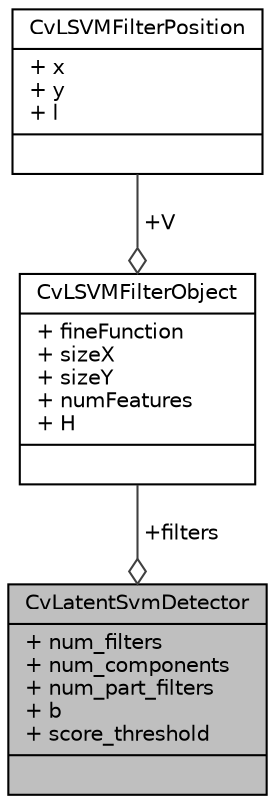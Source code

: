 digraph "CvLatentSvmDetector"
{
 // LATEX_PDF_SIZE
  edge [fontname="Helvetica",fontsize="10",labelfontname="Helvetica",labelfontsize="10"];
  node [fontname="Helvetica",fontsize="10",shape=record];
  Node1 [label="{CvLatentSvmDetector\n|+ num_filters\l+ num_components\l+ num_part_filters\l+ b\l+ score_threshold\l|}",height=0.2,width=0.4,color="black", fillcolor="grey75", style="filled", fontcolor="black",tooltip=" "];
  Node2 -> Node1 [color="grey25",fontsize="10",style="solid",label=" +filters" ,arrowhead="odiamond",fontname="Helvetica"];
  Node2 [label="{CvLSVMFilterObject\n|+ fineFunction\l+ sizeX\l+ sizeY\l+ numFeatures\l+ H\l|}",height=0.2,width=0.4,color="black", fillcolor="white", style="filled",URL="$struct_cv_l_s_v_m_filter_object.html",tooltip=" "];
  Node3 -> Node2 [color="grey25",fontsize="10",style="solid",label=" +V" ,arrowhead="odiamond",fontname="Helvetica"];
  Node3 [label="{CvLSVMFilterPosition\n|+ x\l+ y\l+ l\l|}",height=0.2,width=0.4,color="black", fillcolor="white", style="filled",URL="$struct_cv_l_s_v_m_filter_position.html",tooltip=" "];
}
